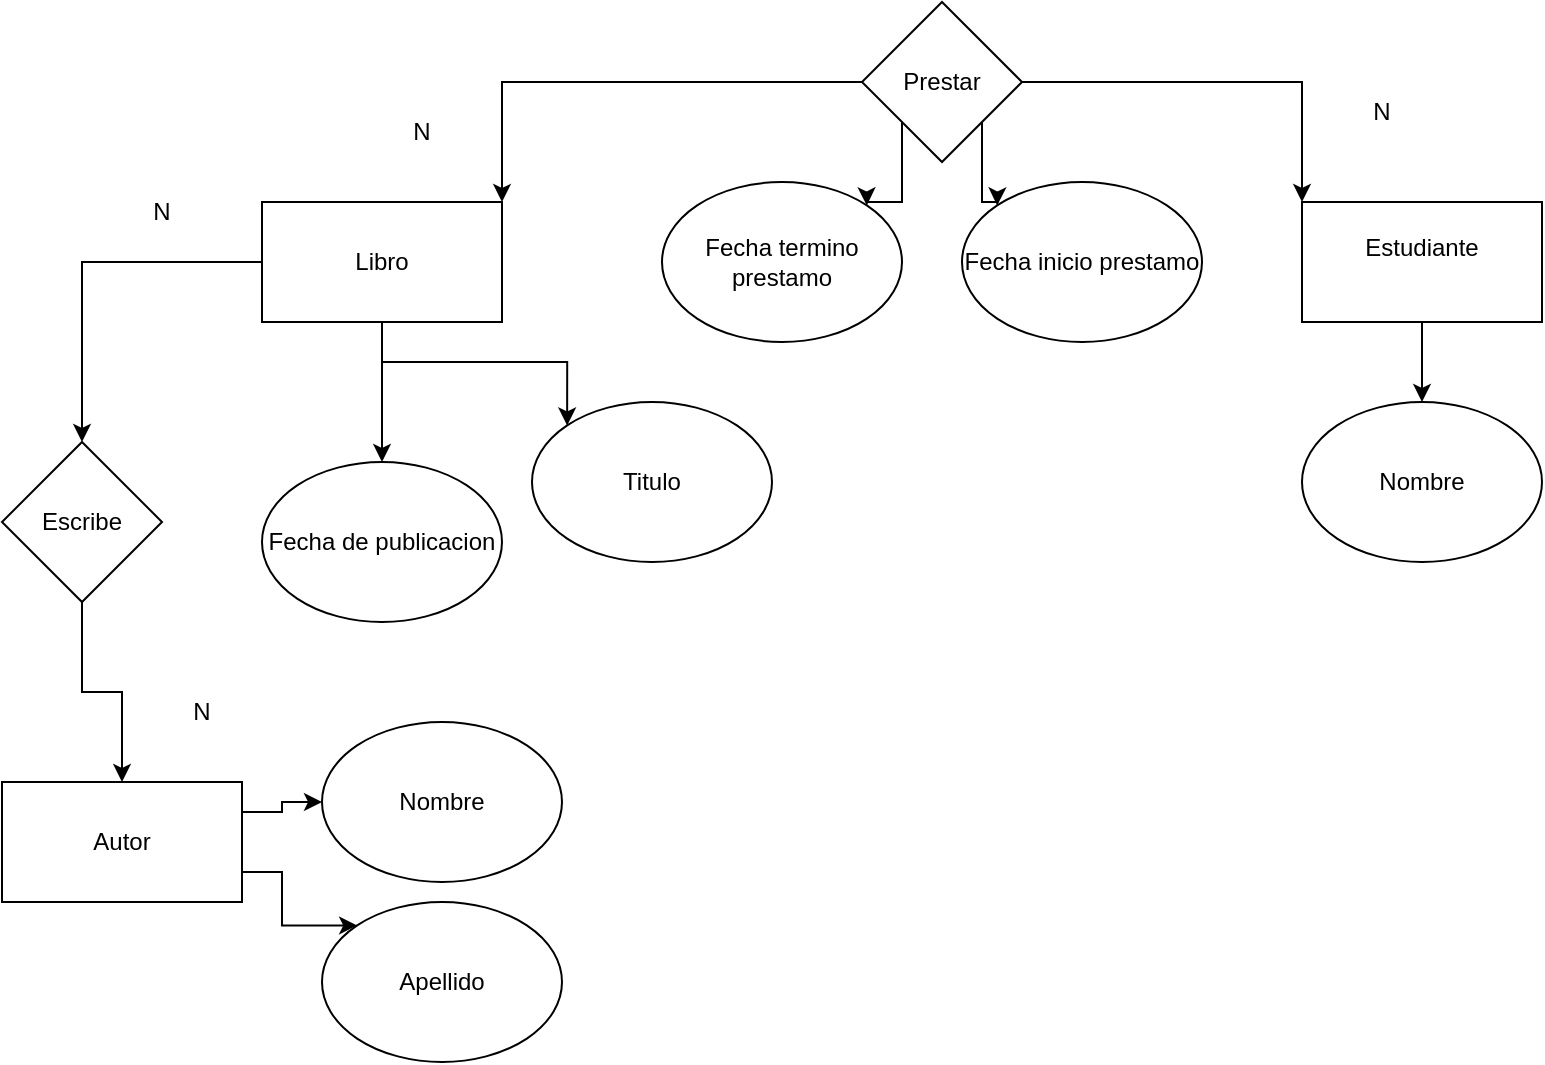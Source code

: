 <mxfile version="24.0.5" type="device">
  <diagram name="Page-1" id="e8pfsWELFuzeZRzG8OVw">
    <mxGraphModel dx="1414" dy="770" grid="1" gridSize="10" guides="1" tooltips="1" connect="1" arrows="1" fold="1" page="1" pageScale="1" pageWidth="850" pageHeight="1100" background="none" math="0" shadow="0">
      <root>
        <mxCell id="0" />
        <mxCell id="1" parent="0" />
        <mxCell id="eFAt2w4E8LdYiYJ6DrLI-19" style="edgeStyle=orthogonalEdgeStyle;rounded=0;orthogonalLoop=1;jettySize=auto;html=1;exitX=0.5;exitY=1;exitDx=0;exitDy=0;entryX=0.5;entryY=0;entryDx=0;entryDy=0;" parent="1" source="eFAt2w4E8LdYiYJ6DrLI-5" target="eFAt2w4E8LdYiYJ6DrLI-6" edge="1">
          <mxGeometry relative="1" as="geometry" />
        </mxCell>
        <mxCell id="eFAt2w4E8LdYiYJ6DrLI-20" style="edgeStyle=orthogonalEdgeStyle;rounded=0;orthogonalLoop=1;jettySize=auto;html=1;exitX=0.5;exitY=1;exitDx=0;exitDy=0;entryX=0;entryY=0;entryDx=0;entryDy=0;" parent="1" source="eFAt2w4E8LdYiYJ6DrLI-5" target="eFAt2w4E8LdYiYJ6DrLI-7" edge="1">
          <mxGeometry relative="1" as="geometry" />
        </mxCell>
        <mxCell id="eFAt2w4E8LdYiYJ6DrLI-29" style="edgeStyle=orthogonalEdgeStyle;rounded=0;orthogonalLoop=1;jettySize=auto;html=1;entryX=0.5;entryY=0;entryDx=0;entryDy=0;" parent="1" source="eFAt2w4E8LdYiYJ6DrLI-5" target="eFAt2w4E8LdYiYJ6DrLI-28" edge="1">
          <mxGeometry relative="1" as="geometry" />
        </mxCell>
        <mxCell id="eFAt2w4E8LdYiYJ6DrLI-5" value="&lt;div&gt;Libro&lt;/div&gt;" style="rounded=0;whiteSpace=wrap;html=1;" parent="1" vertex="1">
          <mxGeometry x="170" y="140" width="120" height="60" as="geometry" />
        </mxCell>
        <mxCell id="eFAt2w4E8LdYiYJ6DrLI-6" value="&lt;div&gt;Fecha de publicacion&lt;/div&gt;" style="ellipse;whiteSpace=wrap;html=1;" parent="1" vertex="1">
          <mxGeometry x="170" y="270" width="120" height="80" as="geometry" />
        </mxCell>
        <mxCell id="eFAt2w4E8LdYiYJ6DrLI-7" value="&lt;div&gt;Titulo&lt;/div&gt;" style="ellipse;whiteSpace=wrap;html=1;" parent="1" vertex="1">
          <mxGeometry x="305" y="240" width="120" height="80" as="geometry" />
        </mxCell>
        <mxCell id="eFAt2w4E8LdYiYJ6DrLI-16" style="edgeStyle=orthogonalEdgeStyle;rounded=0;orthogonalLoop=1;jettySize=auto;html=1;exitX=0.5;exitY=1;exitDx=0;exitDy=0;entryX=0.5;entryY=0;entryDx=0;entryDy=0;" parent="1" source="eFAt2w4E8LdYiYJ6DrLI-8" target="eFAt2w4E8LdYiYJ6DrLI-9" edge="1">
          <mxGeometry relative="1" as="geometry" />
        </mxCell>
        <mxCell id="eFAt2w4E8LdYiYJ6DrLI-8" value="&lt;div&gt;Estudiante&lt;/div&gt;&lt;div&gt;&lt;br&gt;&lt;/div&gt;" style="rounded=0;whiteSpace=wrap;html=1;" parent="1" vertex="1">
          <mxGeometry x="690" y="140" width="120" height="60" as="geometry" />
        </mxCell>
        <mxCell id="eFAt2w4E8LdYiYJ6DrLI-9" value="Nombre" style="ellipse;whiteSpace=wrap;html=1;" parent="1" vertex="1">
          <mxGeometry x="690" y="240" width="120" height="80" as="geometry" />
        </mxCell>
        <mxCell id="eFAt2w4E8LdYiYJ6DrLI-10" value="&lt;div&gt;Fecha inicio prestamo&lt;/div&gt;" style="ellipse;whiteSpace=wrap;html=1;" parent="1" vertex="1">
          <mxGeometry x="520" y="130" width="120" height="80" as="geometry" />
        </mxCell>
        <mxCell id="eFAt2w4E8LdYiYJ6DrLI-11" value="&lt;div&gt;Fecha termino prestamo&lt;/div&gt;" style="ellipse;whiteSpace=wrap;html=1;" parent="1" vertex="1">
          <mxGeometry x="370" y="130" width="120" height="80" as="geometry" />
        </mxCell>
        <mxCell id="eFAt2w4E8LdYiYJ6DrLI-14" style="edgeStyle=orthogonalEdgeStyle;rounded=0;orthogonalLoop=1;jettySize=auto;html=1;exitX=0;exitY=0.5;exitDx=0;exitDy=0;entryX=1;entryY=0;entryDx=0;entryDy=0;" parent="1" source="eFAt2w4E8LdYiYJ6DrLI-13" target="eFAt2w4E8LdYiYJ6DrLI-5" edge="1">
          <mxGeometry relative="1" as="geometry" />
        </mxCell>
        <mxCell id="eFAt2w4E8LdYiYJ6DrLI-15" style="edgeStyle=orthogonalEdgeStyle;rounded=0;orthogonalLoop=1;jettySize=auto;html=1;exitX=1;exitY=0.5;exitDx=0;exitDy=0;entryX=0;entryY=0;entryDx=0;entryDy=0;" parent="1" source="eFAt2w4E8LdYiYJ6DrLI-13" target="eFAt2w4E8LdYiYJ6DrLI-8" edge="1">
          <mxGeometry relative="1" as="geometry" />
        </mxCell>
        <mxCell id="eFAt2w4E8LdYiYJ6DrLI-24" style="edgeStyle=orthogonalEdgeStyle;rounded=0;orthogonalLoop=1;jettySize=auto;html=1;exitX=0;exitY=1;exitDx=0;exitDy=0;entryX=1;entryY=0;entryDx=0;entryDy=0;" parent="1" source="eFAt2w4E8LdYiYJ6DrLI-13" target="eFAt2w4E8LdYiYJ6DrLI-11" edge="1">
          <mxGeometry relative="1" as="geometry" />
        </mxCell>
        <mxCell id="eFAt2w4E8LdYiYJ6DrLI-25" style="edgeStyle=orthogonalEdgeStyle;rounded=0;orthogonalLoop=1;jettySize=auto;html=1;exitX=1;exitY=1;exitDx=0;exitDy=0;entryX=0;entryY=0;entryDx=0;entryDy=0;" parent="1" source="eFAt2w4E8LdYiYJ6DrLI-13" target="eFAt2w4E8LdYiYJ6DrLI-10" edge="1">
          <mxGeometry relative="1" as="geometry" />
        </mxCell>
        <mxCell id="eFAt2w4E8LdYiYJ6DrLI-13" value="&lt;div&gt;Prestar&lt;/div&gt;" style="rhombus;whiteSpace=wrap;html=1;" parent="1" vertex="1">
          <mxGeometry x="470" y="40" width="80" height="80" as="geometry" />
        </mxCell>
        <mxCell id="eFAt2w4E8LdYiYJ6DrLI-22" value="N" style="text;html=1;align=center;verticalAlign=middle;whiteSpace=wrap;rounded=0;" parent="1" vertex="1">
          <mxGeometry x="220" y="90" width="60" height="30" as="geometry" />
        </mxCell>
        <mxCell id="eFAt2w4E8LdYiYJ6DrLI-26" value="N" style="text;html=1;align=center;verticalAlign=middle;whiteSpace=wrap;rounded=0;" parent="1" vertex="1">
          <mxGeometry x="700" y="80" width="60" height="30" as="geometry" />
        </mxCell>
        <mxCell id="eFAt2w4E8LdYiYJ6DrLI-33" style="edgeStyle=orthogonalEdgeStyle;rounded=0;orthogonalLoop=1;jettySize=auto;html=1;exitX=1;exitY=0.25;exitDx=0;exitDy=0;" parent="1" source="eFAt2w4E8LdYiYJ6DrLI-27" target="eFAt2w4E8LdYiYJ6DrLI-31" edge="1">
          <mxGeometry relative="1" as="geometry" />
        </mxCell>
        <mxCell id="eFAt2w4E8LdYiYJ6DrLI-34" style="edgeStyle=orthogonalEdgeStyle;rounded=0;orthogonalLoop=1;jettySize=auto;html=1;exitX=1;exitY=0.75;exitDx=0;exitDy=0;entryX=0;entryY=0;entryDx=0;entryDy=0;" parent="1" source="eFAt2w4E8LdYiYJ6DrLI-27" target="eFAt2w4E8LdYiYJ6DrLI-32" edge="1">
          <mxGeometry relative="1" as="geometry" />
        </mxCell>
        <mxCell id="eFAt2w4E8LdYiYJ6DrLI-30" style="edgeStyle=orthogonalEdgeStyle;rounded=0;orthogonalLoop=1;jettySize=auto;html=1;exitX=0.5;exitY=1;exitDx=0;exitDy=0;entryX=0.5;entryY=0;entryDx=0;entryDy=0;" parent="1" source="eFAt2w4E8LdYiYJ6DrLI-28" target="eFAt2w4E8LdYiYJ6DrLI-27" edge="1">
          <mxGeometry relative="1" as="geometry" />
        </mxCell>
        <mxCell id="eFAt2w4E8LdYiYJ6DrLI-27" value="&lt;div&gt;Autor&lt;/div&gt;" style="rounded=0;whiteSpace=wrap;html=1;" parent="1" vertex="1">
          <mxGeometry x="40" y="430" width="120" height="60" as="geometry" />
        </mxCell>
        <mxCell id="eFAt2w4E8LdYiYJ6DrLI-28" value="&lt;div&gt;Escribe&lt;/div&gt;" style="rhombus;whiteSpace=wrap;html=1;" parent="1" vertex="1">
          <mxGeometry x="40" y="260" width="80" height="80" as="geometry" />
        </mxCell>
        <mxCell id="eFAt2w4E8LdYiYJ6DrLI-31" value="&lt;div&gt;Nombre&lt;/div&gt;" style="ellipse;whiteSpace=wrap;html=1;" parent="1" vertex="1">
          <mxGeometry x="200" y="400" width="120" height="80" as="geometry" />
        </mxCell>
        <mxCell id="eFAt2w4E8LdYiYJ6DrLI-32" value="&lt;div&gt;Apellido&lt;/div&gt;" style="ellipse;whiteSpace=wrap;html=1;" parent="1" vertex="1">
          <mxGeometry x="200" y="490" width="120" height="80" as="geometry" />
        </mxCell>
        <mxCell id="eFAt2w4E8LdYiYJ6DrLI-35" value="&lt;div&gt;N&lt;br&gt;&lt;/div&gt;" style="text;html=1;align=center;verticalAlign=middle;whiteSpace=wrap;rounded=0;" parent="1" vertex="1">
          <mxGeometry x="110" y="380" width="60" height="30" as="geometry" />
        </mxCell>
        <mxCell id="eFAt2w4E8LdYiYJ6DrLI-36" value="N" style="text;html=1;align=center;verticalAlign=middle;whiteSpace=wrap;rounded=0;" parent="1" vertex="1">
          <mxGeometry x="90" y="130" width="60" height="30" as="geometry" />
        </mxCell>
      </root>
    </mxGraphModel>
  </diagram>
</mxfile>
